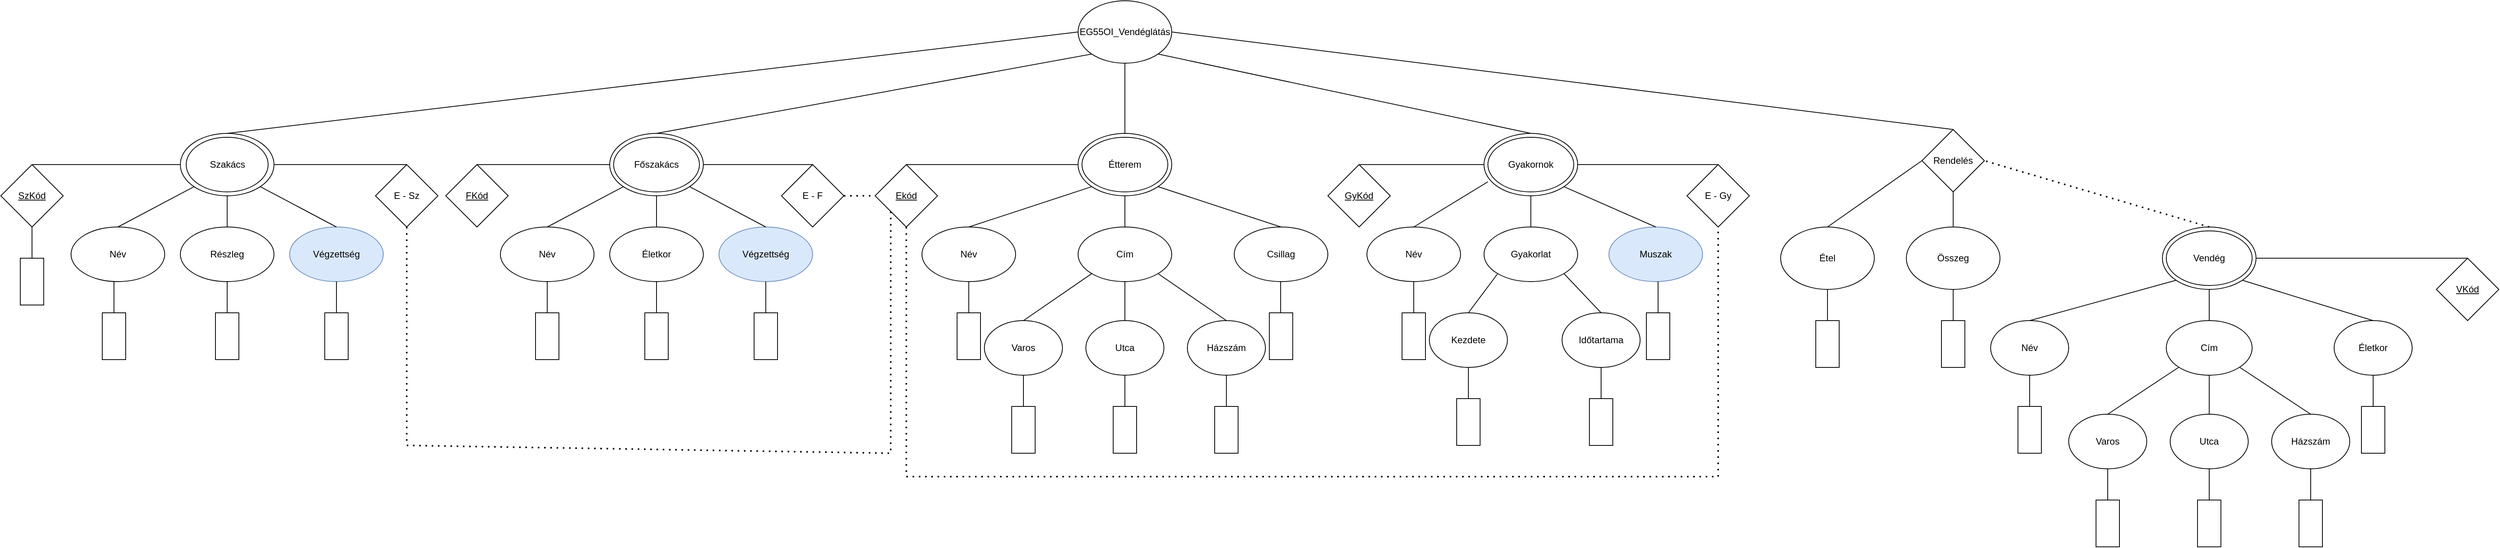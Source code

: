 <mxfile version="24.7.17">
  <diagram name="1 oldal" id="39Sv8bva1wF6lLJyQfV2">
    <mxGraphModel dx="2261" dy="780" grid="1" gridSize="10" guides="1" tooltips="1" connect="1" arrows="1" fold="1" page="1" pageScale="1" pageWidth="827" pageHeight="1169" math="0" shadow="0">
      <root>
        <mxCell id="0" />
        <mxCell id="1" parent="0" />
        <mxCell id="MbpDUtjtTkJc41aYU_he-1" value="Étterem" style="ellipse;whiteSpace=wrap;html=1;strokeWidth=1;fillStyle=auto;perimeterSpacing=0;strokeColor=default;" vertex="1" parent="1">
          <mxGeometry x="1340" y="200" width="120" height="80" as="geometry" />
        </mxCell>
        <mxCell id="MbpDUtjtTkJc41aYU_he-10" value="EG55OI_Vendéglátás" style="ellipse;whiteSpace=wrap;html=1;" vertex="1" parent="1">
          <mxGeometry x="1340" y="30" width="120" height="80" as="geometry" />
        </mxCell>
        <mxCell id="MbpDUtjtTkJc41aYU_he-12" value="Név" style="ellipse;whiteSpace=wrap;html=1;" vertex="1" parent="1">
          <mxGeometry x="1140" y="320" width="120" height="70" as="geometry" />
        </mxCell>
        <mxCell id="MbpDUtjtTkJc41aYU_he-13" value="Cím" style="ellipse;whiteSpace=wrap;html=1;" vertex="1" parent="1">
          <mxGeometry x="1340" y="320" width="120" height="70" as="geometry" />
        </mxCell>
        <mxCell id="MbpDUtjtTkJc41aYU_he-14" value="Csillag" style="ellipse;whiteSpace=wrap;html=1;" vertex="1" parent="1">
          <mxGeometry x="1540" y="320" width="120" height="70" as="geometry" />
        </mxCell>
        <mxCell id="MbpDUtjtTkJc41aYU_he-15" value="" style="endArrow=none;html=1;rounded=0;exitX=0.5;exitY=0;exitDx=0;exitDy=0;entryX=0;entryY=1;entryDx=0;entryDy=0;" edge="1" parent="1" source="MbpDUtjtTkJc41aYU_he-12" target="MbpDUtjtTkJc41aYU_he-1">
          <mxGeometry width="50" height="50" relative="1" as="geometry">
            <mxPoint x="1350" y="430" as="sourcePoint" />
            <mxPoint x="1400" y="380" as="targetPoint" />
          </mxGeometry>
        </mxCell>
        <mxCell id="MbpDUtjtTkJc41aYU_he-16" value="" style="endArrow=none;html=1;rounded=0;entryX=0.5;entryY=0;entryDx=0;entryDy=0;exitX=0.5;exitY=1;exitDx=0;exitDy=0;" edge="1" parent="1" source="MbpDUtjtTkJc41aYU_he-1" target="MbpDUtjtTkJc41aYU_he-13">
          <mxGeometry width="50" height="50" relative="1" as="geometry">
            <mxPoint x="700" y="470" as="sourcePoint" />
            <mxPoint x="750" y="420" as="targetPoint" />
          </mxGeometry>
        </mxCell>
        <mxCell id="MbpDUtjtTkJc41aYU_he-17" value="" style="endArrow=none;html=1;rounded=0;entryX=0.5;entryY=0;entryDx=0;entryDy=0;exitX=1;exitY=1;exitDx=0;exitDy=0;" edge="1" parent="1" source="MbpDUtjtTkJc41aYU_he-1" target="MbpDUtjtTkJc41aYU_he-14">
          <mxGeometry width="50" height="50" relative="1" as="geometry">
            <mxPoint x="1350" y="430" as="sourcePoint" />
            <mxPoint x="1400" y="380" as="targetPoint" />
          </mxGeometry>
        </mxCell>
        <mxCell id="MbpDUtjtTkJc41aYU_he-18" value="Varos" style="ellipse;whiteSpace=wrap;html=1;" vertex="1" parent="1">
          <mxGeometry x="1220" y="440" width="100" height="70" as="geometry" />
        </mxCell>
        <mxCell id="MbpDUtjtTkJc41aYU_he-19" value="Utca" style="ellipse;whiteSpace=wrap;html=1;" vertex="1" parent="1">
          <mxGeometry x="1350" y="440" width="100" height="70" as="geometry" />
        </mxCell>
        <mxCell id="MbpDUtjtTkJc41aYU_he-20" value="Házszám" style="ellipse;whiteSpace=wrap;html=1;" vertex="1" parent="1">
          <mxGeometry x="1480" y="440" width="100" height="70" as="geometry" />
        </mxCell>
        <mxCell id="MbpDUtjtTkJc41aYU_he-21" value="" style="endArrow=none;html=1;rounded=0;exitX=0.5;exitY=0;exitDx=0;exitDy=0;entryX=0;entryY=1;entryDx=0;entryDy=0;" edge="1" parent="1" source="MbpDUtjtTkJc41aYU_he-18" target="MbpDUtjtTkJc41aYU_he-13">
          <mxGeometry width="50" height="50" relative="1" as="geometry">
            <mxPoint x="1370" y="430" as="sourcePoint" />
            <mxPoint x="1420" y="380" as="targetPoint" />
          </mxGeometry>
        </mxCell>
        <mxCell id="MbpDUtjtTkJc41aYU_he-22" value="" style="endArrow=none;html=1;rounded=0;exitX=0.5;exitY=0;exitDx=0;exitDy=0;entryX=0.5;entryY=1;entryDx=0;entryDy=0;" edge="1" parent="1" source="MbpDUtjtTkJc41aYU_he-19" target="MbpDUtjtTkJc41aYU_he-13">
          <mxGeometry width="50" height="50" relative="1" as="geometry">
            <mxPoint x="1370" y="430" as="sourcePoint" />
            <mxPoint x="1420" y="380" as="targetPoint" />
          </mxGeometry>
        </mxCell>
        <mxCell id="MbpDUtjtTkJc41aYU_he-23" value="" style="endArrow=none;html=1;rounded=0;exitX=0.5;exitY=0;exitDx=0;exitDy=0;entryX=1;entryY=1;entryDx=0;entryDy=0;" edge="1" parent="1" source="MbpDUtjtTkJc41aYU_he-20" target="MbpDUtjtTkJc41aYU_he-13">
          <mxGeometry width="50" height="50" relative="1" as="geometry">
            <mxPoint x="1370" y="430" as="sourcePoint" />
            <mxPoint x="1430" y="390" as="targetPoint" />
          </mxGeometry>
        </mxCell>
        <mxCell id="MbpDUtjtTkJc41aYU_he-24" value="&lt;u&gt;Ekód&lt;/u&gt;" style="rhombus;whiteSpace=wrap;html=1;" vertex="1" parent="1">
          <mxGeometry x="1080" y="240" width="80" height="80" as="geometry" />
        </mxCell>
        <mxCell id="MbpDUtjtTkJc41aYU_he-25" value="" style="endArrow=none;html=1;rounded=0;exitX=0.5;exitY=0;exitDx=0;exitDy=0;entryX=0;entryY=0.5;entryDx=0;entryDy=0;" edge="1" parent="1" source="MbpDUtjtTkJc41aYU_he-24" target="MbpDUtjtTkJc41aYU_he-1">
          <mxGeometry width="50" height="50" relative="1" as="geometry">
            <mxPoint x="1350" y="430" as="sourcePoint" />
            <mxPoint x="1400" y="380" as="targetPoint" />
          </mxGeometry>
        </mxCell>
        <mxCell id="MbpDUtjtTkJc41aYU_he-29" value="Főszakács" style="ellipse;whiteSpace=wrap;html=1;" vertex="1" parent="1">
          <mxGeometry x="740" y="200" width="120" height="80" as="geometry" />
        </mxCell>
        <mxCell id="MbpDUtjtTkJc41aYU_he-30" value="" style="endArrow=none;html=1;rounded=0;exitX=0.5;exitY=0;exitDx=0;exitDy=0;entryX=0.5;entryY=1;entryDx=0;entryDy=0;" edge="1" parent="1" source="MbpDUtjtTkJc41aYU_he-1" target="MbpDUtjtTkJc41aYU_he-10">
          <mxGeometry width="50" height="50" relative="1" as="geometry">
            <mxPoint x="390" y="430" as="sourcePoint" />
            <mxPoint x="440" y="380" as="targetPoint" />
          </mxGeometry>
        </mxCell>
        <mxCell id="MbpDUtjtTkJc41aYU_he-31" value="" style="endArrow=none;html=1;rounded=0;entryX=0.5;entryY=0;entryDx=0;entryDy=0;exitX=0;exitY=1;exitDx=0;exitDy=0;" edge="1" parent="1" source="MbpDUtjtTkJc41aYU_he-10" target="MbpDUtjtTkJc41aYU_he-29">
          <mxGeometry width="50" height="50" relative="1" as="geometry">
            <mxPoint x="390" y="430" as="sourcePoint" />
            <mxPoint x="440" y="380" as="targetPoint" />
          </mxGeometry>
        </mxCell>
        <mxCell id="MbpDUtjtTkJc41aYU_he-32" value="&lt;u&gt;FKód&lt;/u&gt;" style="rhombus;whiteSpace=wrap;html=1;" vertex="1" parent="1">
          <mxGeometry x="530" y="240" width="80" height="80" as="geometry" />
        </mxCell>
        <mxCell id="MbpDUtjtTkJc41aYU_he-33" value="" style="endArrow=none;html=1;rounded=0;entryX=0.5;entryY=0;entryDx=0;entryDy=0;exitX=0;exitY=0.5;exitDx=0;exitDy=0;" edge="1" parent="1" source="MbpDUtjtTkJc41aYU_he-29" target="MbpDUtjtTkJc41aYU_he-32">
          <mxGeometry width="50" height="50" relative="1" as="geometry">
            <mxPoint x="590" y="430" as="sourcePoint" />
            <mxPoint x="640" y="380" as="targetPoint" />
          </mxGeometry>
        </mxCell>
        <mxCell id="MbpDUtjtTkJc41aYU_he-34" value="Név" style="ellipse;whiteSpace=wrap;html=1;" vertex="1" parent="1">
          <mxGeometry x="600" y="320" width="120" height="70" as="geometry" />
        </mxCell>
        <mxCell id="MbpDUtjtTkJc41aYU_he-35" value="Életkor" style="ellipse;whiteSpace=wrap;html=1;" vertex="1" parent="1">
          <mxGeometry x="740" y="320" width="120" height="70" as="geometry" />
        </mxCell>
        <mxCell id="MbpDUtjtTkJc41aYU_he-36" value="Végzettség" style="ellipse;whiteSpace=wrap;html=1;fillColor=#dae8fc;strokeColor=#6c8ebf;" vertex="1" parent="1">
          <mxGeometry x="880" y="320" width="120" height="70" as="geometry" />
        </mxCell>
        <mxCell id="MbpDUtjtTkJc41aYU_he-37" value="" style="endArrow=none;html=1;rounded=0;exitX=0;exitY=1;exitDx=0;exitDy=0;entryX=0.5;entryY=0;entryDx=0;entryDy=0;" edge="1" parent="1" source="MbpDUtjtTkJc41aYU_he-29" target="MbpDUtjtTkJc41aYU_he-34">
          <mxGeometry width="50" height="50" relative="1" as="geometry">
            <mxPoint x="590" y="430" as="sourcePoint" />
            <mxPoint x="640" y="380" as="targetPoint" />
          </mxGeometry>
        </mxCell>
        <mxCell id="MbpDUtjtTkJc41aYU_he-38" value="" style="endArrow=none;html=1;rounded=0;entryX=0.5;entryY=1;entryDx=0;entryDy=0;exitX=0.5;exitY=0;exitDx=0;exitDy=0;" edge="1" parent="1" source="MbpDUtjtTkJc41aYU_he-35" target="MbpDUtjtTkJc41aYU_he-29">
          <mxGeometry width="50" height="50" relative="1" as="geometry">
            <mxPoint x="590" y="430" as="sourcePoint" />
            <mxPoint x="640" y="380" as="targetPoint" />
          </mxGeometry>
        </mxCell>
        <mxCell id="MbpDUtjtTkJc41aYU_he-39" value="" style="endArrow=none;html=1;rounded=0;entryX=1;entryY=1;entryDx=0;entryDy=0;exitX=0.5;exitY=0;exitDx=0;exitDy=0;" edge="1" parent="1" source="MbpDUtjtTkJc41aYU_he-36" target="MbpDUtjtTkJc41aYU_he-29">
          <mxGeometry width="50" height="50" relative="1" as="geometry">
            <mxPoint x="590" y="430" as="sourcePoint" />
            <mxPoint x="640" y="380" as="targetPoint" />
          </mxGeometry>
        </mxCell>
        <mxCell id="MbpDUtjtTkJc41aYU_he-40" value="Szakács" style="ellipse;whiteSpace=wrap;html=1;" vertex="1" parent="1">
          <mxGeometry x="190" y="200" width="120" height="80" as="geometry" />
        </mxCell>
        <mxCell id="MbpDUtjtTkJc41aYU_he-41" value="" style="endArrow=none;html=1;rounded=0;entryX=0;entryY=0.5;entryDx=0;entryDy=0;exitX=0.5;exitY=0;exitDx=0;exitDy=0;" edge="1" parent="1" source="MbpDUtjtTkJc41aYU_he-40" target="MbpDUtjtTkJc41aYU_he-10">
          <mxGeometry width="50" height="50" relative="1" as="geometry">
            <mxPoint x="670" y="430" as="sourcePoint" />
            <mxPoint x="720" y="380" as="targetPoint" />
          </mxGeometry>
        </mxCell>
        <mxCell id="MbpDUtjtTkJc41aYU_he-42" value="&lt;u&gt;SzKód&lt;/u&gt;" style="rhombus;whiteSpace=wrap;html=1;" vertex="1" parent="1">
          <mxGeometry x="-40" y="240" width="80" height="80" as="geometry" />
        </mxCell>
        <mxCell id="MbpDUtjtTkJc41aYU_he-43" value="" style="endArrow=none;html=1;rounded=0;entryX=0.5;entryY=0;entryDx=0;entryDy=0;exitX=0;exitY=0.5;exitDx=0;exitDy=0;" edge="1" parent="1" source="MbpDUtjtTkJc41aYU_he-40" target="MbpDUtjtTkJc41aYU_he-42">
          <mxGeometry width="50" height="50" relative="1" as="geometry">
            <mxPoint x="80" y="430" as="sourcePoint" />
            <mxPoint x="130" y="380" as="targetPoint" />
          </mxGeometry>
        </mxCell>
        <mxCell id="MbpDUtjtTkJc41aYU_he-44" value="Név" style="ellipse;whiteSpace=wrap;html=1;" vertex="1" parent="1">
          <mxGeometry x="50" y="320" width="120" height="70" as="geometry" />
        </mxCell>
        <mxCell id="MbpDUtjtTkJc41aYU_he-45" value="Részleg" style="ellipse;whiteSpace=wrap;html=1;" vertex="1" parent="1">
          <mxGeometry x="190" y="320" width="120" height="70" as="geometry" />
        </mxCell>
        <mxCell id="MbpDUtjtTkJc41aYU_he-46" value="Végzettség" style="ellipse;whiteSpace=wrap;html=1;fillColor=#dae8fc;strokeColor=#6c8ebf;" vertex="1" parent="1">
          <mxGeometry x="330" y="320" width="120" height="70" as="geometry" />
        </mxCell>
        <mxCell id="MbpDUtjtTkJc41aYU_he-48" value="" style="endArrow=none;html=1;rounded=0;exitX=0.5;exitY=0;exitDx=0;exitDy=0;entryX=0;entryY=1;entryDx=0;entryDy=0;" edge="1" parent="1" source="MbpDUtjtTkJc41aYU_he-44" target="MbpDUtjtTkJc41aYU_he-40">
          <mxGeometry width="50" height="50" relative="1" as="geometry">
            <mxPoint x="80" y="430" as="sourcePoint" />
            <mxPoint x="130" y="380" as="targetPoint" />
          </mxGeometry>
        </mxCell>
        <mxCell id="MbpDUtjtTkJc41aYU_he-49" value="" style="endArrow=none;html=1;rounded=0;exitX=0.5;exitY=0;exitDx=0;exitDy=0;entryX=0.5;entryY=1;entryDx=0;entryDy=0;" edge="1" parent="1" source="MbpDUtjtTkJc41aYU_he-45" target="MbpDUtjtTkJc41aYU_he-40">
          <mxGeometry width="50" height="50" relative="1" as="geometry">
            <mxPoint x="80" y="430" as="sourcePoint" />
            <mxPoint x="130" y="380" as="targetPoint" />
          </mxGeometry>
        </mxCell>
        <mxCell id="MbpDUtjtTkJc41aYU_he-50" value="" style="endArrow=none;html=1;rounded=0;entryX=1;entryY=1;entryDx=0;entryDy=0;exitX=0.5;exitY=0;exitDx=0;exitDy=0;" edge="1" parent="1" source="MbpDUtjtTkJc41aYU_he-46" target="MbpDUtjtTkJc41aYU_he-40">
          <mxGeometry width="50" height="50" relative="1" as="geometry">
            <mxPoint x="80" y="430" as="sourcePoint" />
            <mxPoint x="130" y="380" as="targetPoint" />
          </mxGeometry>
        </mxCell>
        <mxCell id="MbpDUtjtTkJc41aYU_he-51" value="Gyakornok" style="ellipse;whiteSpace=wrap;html=1;" vertex="1" parent="1">
          <mxGeometry x="1860" y="200" width="120" height="80" as="geometry" />
        </mxCell>
        <mxCell id="MbpDUtjtTkJc41aYU_he-52" value="" style="endArrow=none;html=1;rounded=0;entryX=1;entryY=1;entryDx=0;entryDy=0;exitX=0.5;exitY=0;exitDx=0;exitDy=0;" edge="1" parent="1" source="MbpDUtjtTkJc41aYU_he-51" target="MbpDUtjtTkJc41aYU_he-10">
          <mxGeometry width="50" height="50" relative="1" as="geometry">
            <mxPoint x="1190" y="430" as="sourcePoint" />
            <mxPoint x="1240" y="380" as="targetPoint" />
          </mxGeometry>
        </mxCell>
        <mxCell id="MbpDUtjtTkJc41aYU_he-53" value="&lt;u&gt;GyKód&lt;/u&gt;" style="rhombus;whiteSpace=wrap;html=1;" vertex="1" parent="1">
          <mxGeometry x="1660" y="240" width="80" height="80" as="geometry" />
        </mxCell>
        <mxCell id="MbpDUtjtTkJc41aYU_he-54" value="" style="endArrow=none;html=1;rounded=0;entryX=0.5;entryY=0;entryDx=0;entryDy=0;exitX=0;exitY=0.5;exitDx=0;exitDy=0;" edge="1" parent="1" source="MbpDUtjtTkJc41aYU_he-51">
          <mxGeometry width="50" height="50" relative="1" as="geometry">
            <mxPoint x="1290" y="430" as="sourcePoint" />
            <mxPoint x="1700" y="240" as="targetPoint" />
          </mxGeometry>
        </mxCell>
        <mxCell id="MbpDUtjtTkJc41aYU_he-55" value="Név" style="ellipse;whiteSpace=wrap;html=1;" vertex="1" parent="1">
          <mxGeometry x="1710" y="320" width="120" height="70" as="geometry" />
        </mxCell>
        <mxCell id="MbpDUtjtTkJc41aYU_he-56" value="Gyakorlat" style="ellipse;whiteSpace=wrap;html=1;" vertex="1" parent="1">
          <mxGeometry x="1860" y="320" width="120" height="70" as="geometry" />
        </mxCell>
        <mxCell id="MbpDUtjtTkJc41aYU_he-57" value="Muszak" style="ellipse;whiteSpace=wrap;html=1;fillColor=#dae8fc;strokeColor=#6c8ebf;" vertex="1" parent="1">
          <mxGeometry x="2020" y="320" width="120" height="70" as="geometry" />
        </mxCell>
        <mxCell id="MbpDUtjtTkJc41aYU_he-58" value="" style="endArrow=none;html=1;rounded=0;exitX=0.5;exitY=0;exitDx=0;exitDy=0;entryX=0.042;entryY=0.775;entryDx=0;entryDy=0;entryPerimeter=0;" edge="1" parent="1" source="MbpDUtjtTkJc41aYU_he-55" target="MbpDUtjtTkJc41aYU_he-51">
          <mxGeometry width="50" height="50" relative="1" as="geometry">
            <mxPoint x="1690" y="430" as="sourcePoint" />
            <mxPoint x="1740" y="380" as="targetPoint" />
          </mxGeometry>
        </mxCell>
        <mxCell id="MbpDUtjtTkJc41aYU_he-59" value="" style="endArrow=none;html=1;rounded=0;exitX=0.5;exitY=0;exitDx=0;exitDy=0;entryX=0.5;entryY=1;entryDx=0;entryDy=0;" edge="1" parent="1" source="MbpDUtjtTkJc41aYU_he-56" target="MbpDUtjtTkJc41aYU_he-51">
          <mxGeometry width="50" height="50" relative="1" as="geometry">
            <mxPoint x="1690" y="430" as="sourcePoint" />
            <mxPoint x="1740" y="380" as="targetPoint" />
          </mxGeometry>
        </mxCell>
        <mxCell id="MbpDUtjtTkJc41aYU_he-60" value="" style="endArrow=none;html=1;rounded=0;exitX=0.5;exitY=0;exitDx=0;exitDy=0;entryX=1;entryY=1;entryDx=0;entryDy=0;" edge="1" parent="1" source="MbpDUtjtTkJc41aYU_he-57" target="MbpDUtjtTkJc41aYU_he-51">
          <mxGeometry width="50" height="50" relative="1" as="geometry">
            <mxPoint x="1690" y="430" as="sourcePoint" />
            <mxPoint x="1740" y="380" as="targetPoint" />
          </mxGeometry>
        </mxCell>
        <mxCell id="MbpDUtjtTkJc41aYU_he-61" value="Kezdete" style="ellipse;whiteSpace=wrap;html=1;" vertex="1" parent="1">
          <mxGeometry x="1790" y="430" width="100" height="70" as="geometry" />
        </mxCell>
        <mxCell id="MbpDUtjtTkJc41aYU_he-62" value="Időtartama" style="ellipse;whiteSpace=wrap;html=1;" vertex="1" parent="1">
          <mxGeometry x="1960" y="430" width="100" height="70" as="geometry" />
        </mxCell>
        <mxCell id="MbpDUtjtTkJc41aYU_he-63" value="" style="endArrow=none;html=1;rounded=0;exitX=0.5;exitY=0;exitDx=0;exitDy=0;entryX=0;entryY=1;entryDx=0;entryDy=0;" edge="1" parent="1" source="MbpDUtjtTkJc41aYU_he-61" target="MbpDUtjtTkJc41aYU_he-56">
          <mxGeometry width="50" height="50" relative="1" as="geometry">
            <mxPoint x="2010" y="430" as="sourcePoint" />
            <mxPoint x="2060" y="380" as="targetPoint" />
          </mxGeometry>
        </mxCell>
        <mxCell id="MbpDUtjtTkJc41aYU_he-64" value="" style="endArrow=none;html=1;rounded=0;exitX=0.5;exitY=0;exitDx=0;exitDy=0;entryX=1;entryY=1;entryDx=0;entryDy=0;" edge="1" parent="1" source="MbpDUtjtTkJc41aYU_he-62" target="MbpDUtjtTkJc41aYU_he-56">
          <mxGeometry width="50" height="50" relative="1" as="geometry">
            <mxPoint x="2010" y="430" as="sourcePoint" />
            <mxPoint x="2060" y="380" as="targetPoint" />
          </mxGeometry>
        </mxCell>
        <mxCell id="MbpDUtjtTkJc41aYU_he-67" value="" style="endArrow=none;html=1;rounded=0;exitX=1;exitY=0.5;exitDx=0;exitDy=0;entryX=0.5;entryY=0;entryDx=0;entryDy=0;" edge="1" parent="1" source="MbpDUtjtTkJc41aYU_he-10" target="MbpDUtjtTkJc41aYU_he-161">
          <mxGeometry width="50" height="50" relative="1" as="geometry">
            <mxPoint x="1910" y="430" as="sourcePoint" />
            <mxPoint x="2461" y="210" as="targetPoint" />
          </mxGeometry>
        </mxCell>
        <mxCell id="MbpDUtjtTkJc41aYU_he-69" value="Összeg" style="ellipse;whiteSpace=wrap;html=1;" vertex="1" parent="1">
          <mxGeometry x="2401" y="320" width="120" height="80" as="geometry" />
        </mxCell>
        <mxCell id="MbpDUtjtTkJc41aYU_he-70" value="Étel" style="ellipse;whiteSpace=wrap;html=1;" vertex="1" parent="1">
          <mxGeometry x="2240" y="320" width="120" height="80" as="geometry" />
        </mxCell>
        <mxCell id="MbpDUtjtTkJc41aYU_he-71" value="Vendég" style="ellipse;whiteSpace=wrap;html=1;" vertex="1" parent="1">
          <mxGeometry x="2729" y="320" width="120" height="80" as="geometry" />
        </mxCell>
        <mxCell id="MbpDUtjtTkJc41aYU_he-73" value="Szakács" style="ellipse;whiteSpace=wrap;html=1;" vertex="1" parent="1">
          <mxGeometry x="197.5" y="205" width="105" height="70" as="geometry" />
        </mxCell>
        <mxCell id="MbpDUtjtTkJc41aYU_he-74" value="Étterem" style="ellipse;whiteSpace=wrap;html=1;" vertex="1" parent="1">
          <mxGeometry x="1345" y="205" width="110" height="70" as="geometry" />
        </mxCell>
        <mxCell id="MbpDUtjtTkJc41aYU_he-75" value="Főszakács" style="ellipse;whiteSpace=wrap;html=1;" vertex="1" parent="1">
          <mxGeometry x="745" y="205" width="110" height="70" as="geometry" />
        </mxCell>
        <mxCell id="MbpDUtjtTkJc41aYU_he-76" value="Gyakornok" style="ellipse;whiteSpace=wrap;html=1;" vertex="1" parent="1">
          <mxGeometry x="1865" y="205" width="110" height="70" as="geometry" />
        </mxCell>
        <mxCell id="MbpDUtjtTkJc41aYU_he-77" value="" style="endArrow=none;html=1;rounded=0;exitX=0.5;exitY=0;exitDx=0;exitDy=0;entryX=0;entryY=0.5;entryDx=0;entryDy=0;" edge="1" parent="1" source="MbpDUtjtTkJc41aYU_he-70" target="MbpDUtjtTkJc41aYU_he-161">
          <mxGeometry width="50" height="50" relative="1" as="geometry">
            <mxPoint x="2100" y="430" as="sourcePoint" />
            <mxPoint x="2400" y="240" as="targetPoint" />
          </mxGeometry>
        </mxCell>
        <mxCell id="MbpDUtjtTkJc41aYU_he-78" value="" style="endArrow=none;html=1;rounded=0;entryX=0.5;entryY=1;entryDx=0;entryDy=0;exitX=0.5;exitY=0;exitDx=0;exitDy=0;" edge="1" parent="1" source="MbpDUtjtTkJc41aYU_he-69">
          <mxGeometry width="50" height="50" relative="1" as="geometry">
            <mxPoint x="2100" y="430" as="sourcePoint" />
            <mxPoint x="2461" y="270" as="targetPoint" />
          </mxGeometry>
        </mxCell>
        <mxCell id="MbpDUtjtTkJc41aYU_he-83" value="&lt;u&gt;VKód&lt;/u&gt;" style="rhombus;whiteSpace=wrap;html=1;" vertex="1" parent="1">
          <mxGeometry x="3080" y="360" width="80" height="80" as="geometry" />
        </mxCell>
        <mxCell id="MbpDUtjtTkJc41aYU_he-84" value="" style="endArrow=none;html=1;rounded=0;exitX=1;exitY=0.5;exitDx=0;exitDy=0;entryX=0.5;entryY=0;entryDx=0;entryDy=0;" edge="1" parent="1" source="MbpDUtjtTkJc41aYU_he-71" target="MbpDUtjtTkJc41aYU_he-83">
          <mxGeometry width="50" height="50" relative="1" as="geometry">
            <mxPoint x="2569" y="430" as="sourcePoint" />
            <mxPoint x="2619" y="380" as="targetPoint" />
          </mxGeometry>
        </mxCell>
        <mxCell id="MbpDUtjtTkJc41aYU_he-85" value="Életkor" style="ellipse;whiteSpace=wrap;html=1;" vertex="1" parent="1">
          <mxGeometry x="2949" y="440" width="100" height="70" as="geometry" />
        </mxCell>
        <mxCell id="MbpDUtjtTkJc41aYU_he-86" value="Név" style="ellipse;whiteSpace=wrap;html=1;" vertex="1" parent="1">
          <mxGeometry x="2509" y="440" width="100" height="70" as="geometry" />
        </mxCell>
        <mxCell id="MbpDUtjtTkJc41aYU_he-87" value="Cím" style="ellipse;whiteSpace=wrap;html=1;" vertex="1" parent="1">
          <mxGeometry x="2734" y="440" width="110" height="70" as="geometry" />
        </mxCell>
        <mxCell id="MbpDUtjtTkJc41aYU_he-88" value="Varos" style="ellipse;whiteSpace=wrap;html=1;" vertex="1" parent="1">
          <mxGeometry x="2609" y="560" width="100" height="70" as="geometry" />
        </mxCell>
        <mxCell id="MbpDUtjtTkJc41aYU_he-89" value="Utca" style="ellipse;whiteSpace=wrap;html=1;" vertex="1" parent="1">
          <mxGeometry x="2739" y="560" width="100" height="70" as="geometry" />
        </mxCell>
        <mxCell id="MbpDUtjtTkJc41aYU_he-90" value="Házszám" style="ellipse;whiteSpace=wrap;html=1;" vertex="1" parent="1">
          <mxGeometry x="2869" y="560" width="100" height="70" as="geometry" />
        </mxCell>
        <mxCell id="MbpDUtjtTkJc41aYU_he-91" value="" style="endArrow=none;html=1;rounded=0;exitX=0.5;exitY=0;exitDx=0;exitDy=0;entryX=0;entryY=1;entryDx=0;entryDy=0;" edge="1" parent="1" source="MbpDUtjtTkJc41aYU_he-88" target="MbpDUtjtTkJc41aYU_he-87">
          <mxGeometry width="50" height="50" relative="1" as="geometry">
            <mxPoint x="2779" y="550" as="sourcePoint" />
            <mxPoint x="2829" y="500" as="targetPoint" />
          </mxGeometry>
        </mxCell>
        <mxCell id="MbpDUtjtTkJc41aYU_he-92" value="" style="endArrow=none;html=1;rounded=0;exitX=0.5;exitY=0;exitDx=0;exitDy=0;entryX=0.5;entryY=1;entryDx=0;entryDy=0;" edge="1" parent="1" source="MbpDUtjtTkJc41aYU_he-89" target="MbpDUtjtTkJc41aYU_he-87">
          <mxGeometry width="50" height="50" relative="1" as="geometry">
            <mxPoint x="2779" y="550" as="sourcePoint" />
            <mxPoint x="2829" y="500" as="targetPoint" />
          </mxGeometry>
        </mxCell>
        <mxCell id="MbpDUtjtTkJc41aYU_he-93" value="" style="endArrow=none;html=1;rounded=0;exitX=0.5;exitY=0;exitDx=0;exitDy=0;entryX=1;entryY=1;entryDx=0;entryDy=0;" edge="1" parent="1" source="MbpDUtjtTkJc41aYU_he-90" target="MbpDUtjtTkJc41aYU_he-87">
          <mxGeometry width="50" height="50" relative="1" as="geometry">
            <mxPoint x="2779" y="550" as="sourcePoint" />
            <mxPoint x="2839" y="510" as="targetPoint" />
          </mxGeometry>
        </mxCell>
        <mxCell id="MbpDUtjtTkJc41aYU_he-94" value="" style="endArrow=none;html=1;rounded=0;exitX=0.5;exitY=0;exitDx=0;exitDy=0;entryX=0;entryY=1;entryDx=0;entryDy=0;" edge="1" parent="1" source="MbpDUtjtTkJc41aYU_he-86" target="MbpDUtjtTkJc41aYU_he-71">
          <mxGeometry width="50" height="50" relative="1" as="geometry">
            <mxPoint x="2599" y="430" as="sourcePoint" />
            <mxPoint x="2649" y="380" as="targetPoint" />
          </mxGeometry>
        </mxCell>
        <mxCell id="MbpDUtjtTkJc41aYU_he-95" value="" style="endArrow=none;html=1;rounded=0;exitX=0.5;exitY=0;exitDx=0;exitDy=0;entryX=0.5;entryY=1;entryDx=0;entryDy=0;" edge="1" parent="1" source="MbpDUtjtTkJc41aYU_he-87" target="MbpDUtjtTkJc41aYU_he-71">
          <mxGeometry width="50" height="50" relative="1" as="geometry">
            <mxPoint x="2599" y="430" as="sourcePoint" />
            <mxPoint x="2649" y="380" as="targetPoint" />
          </mxGeometry>
        </mxCell>
        <mxCell id="MbpDUtjtTkJc41aYU_he-96" value="" style="endArrow=none;html=1;rounded=0;exitX=0.5;exitY=0;exitDx=0;exitDy=0;entryX=1;entryY=1;entryDx=0;entryDy=0;" edge="1" parent="1" source="MbpDUtjtTkJc41aYU_he-85" target="MbpDUtjtTkJc41aYU_he-71">
          <mxGeometry width="50" height="50" relative="1" as="geometry">
            <mxPoint x="2599" y="430" as="sourcePoint" />
            <mxPoint x="2649" y="380" as="targetPoint" />
          </mxGeometry>
        </mxCell>
        <mxCell id="MbpDUtjtTkJc41aYU_he-98" value="Vendég" style="ellipse;whiteSpace=wrap;html=1;" vertex="1" parent="1">
          <mxGeometry x="2734" y="325" width="110" height="70" as="geometry" />
        </mxCell>
        <mxCell id="MbpDUtjtTkJc41aYU_he-99" value="E - F" style="rhombus;whiteSpace=wrap;html=1;" vertex="1" parent="1">
          <mxGeometry x="960" y="240" width="80" height="80" as="geometry" />
        </mxCell>
        <mxCell id="MbpDUtjtTkJc41aYU_he-100" value="" style="endArrow=none;html=1;rounded=0;exitX=1;exitY=0.5;exitDx=0;exitDy=0;entryX=0.5;entryY=0;entryDx=0;entryDy=0;" edge="1" parent="1" source="MbpDUtjtTkJc41aYU_he-29" target="MbpDUtjtTkJc41aYU_he-99">
          <mxGeometry width="50" height="50" relative="1" as="geometry">
            <mxPoint x="910" y="430" as="sourcePoint" />
            <mxPoint x="960" y="380" as="targetPoint" />
          </mxGeometry>
        </mxCell>
        <mxCell id="MbpDUtjtTkJc41aYU_he-102" value="" style="rounded=0;whiteSpace=wrap;html=1;" vertex="1" parent="1">
          <mxGeometry x="-15" y="360" width="30" height="60" as="geometry" />
        </mxCell>
        <mxCell id="MbpDUtjtTkJc41aYU_he-103" value="" style="endArrow=none;html=1;rounded=0;exitX=0.5;exitY=0;exitDx=0;exitDy=0;entryX=0.5;entryY=1;entryDx=0;entryDy=0;" edge="1" parent="1" source="MbpDUtjtTkJc41aYU_he-102" target="MbpDUtjtTkJc41aYU_he-42">
          <mxGeometry width="50" height="50" relative="1" as="geometry">
            <mxPoint x="320" y="330" as="sourcePoint" />
            <mxPoint x="370" y="280" as="targetPoint" />
          </mxGeometry>
        </mxCell>
        <mxCell id="MbpDUtjtTkJc41aYU_he-104" value="" style="rounded=0;whiteSpace=wrap;html=1;" vertex="1" parent="1">
          <mxGeometry x="90" y="430" width="30" height="60" as="geometry" />
        </mxCell>
        <mxCell id="MbpDUtjtTkJc41aYU_he-105" value="" style="endArrow=none;html=1;rounded=0;exitX=0.5;exitY=0;exitDx=0;exitDy=0;entryX=0.5;entryY=1;entryDx=0;entryDy=0;" edge="1" parent="1" source="MbpDUtjtTkJc41aYU_he-104">
          <mxGeometry width="50" height="50" relative="1" as="geometry">
            <mxPoint x="425" y="400" as="sourcePoint" />
            <mxPoint x="105" y="390" as="targetPoint" />
          </mxGeometry>
        </mxCell>
        <mxCell id="MbpDUtjtTkJc41aYU_he-106" value="" style="rounded=0;whiteSpace=wrap;html=1;" vertex="1" parent="1">
          <mxGeometry x="235" y="430" width="30" height="60" as="geometry" />
        </mxCell>
        <mxCell id="MbpDUtjtTkJc41aYU_he-107" value="" style="endArrow=none;html=1;rounded=0;exitX=0.5;exitY=0;exitDx=0;exitDy=0;entryX=0.5;entryY=1;entryDx=0;entryDy=0;" edge="1" parent="1" source="MbpDUtjtTkJc41aYU_he-106">
          <mxGeometry width="50" height="50" relative="1" as="geometry">
            <mxPoint x="570" y="400" as="sourcePoint" />
            <mxPoint x="250" y="390" as="targetPoint" />
          </mxGeometry>
        </mxCell>
        <mxCell id="MbpDUtjtTkJc41aYU_he-108" value="" style="rounded=0;whiteSpace=wrap;html=1;" vertex="1" parent="1">
          <mxGeometry x="375" y="430" width="30" height="60" as="geometry" />
        </mxCell>
        <mxCell id="MbpDUtjtTkJc41aYU_he-109" value="" style="endArrow=none;html=1;rounded=0;exitX=0.5;exitY=0;exitDx=0;exitDy=0;entryX=0.5;entryY=1;entryDx=0;entryDy=0;" edge="1" parent="1" source="MbpDUtjtTkJc41aYU_he-108">
          <mxGeometry width="50" height="50" relative="1" as="geometry">
            <mxPoint x="710" y="400" as="sourcePoint" />
            <mxPoint x="390" y="390" as="targetPoint" />
          </mxGeometry>
        </mxCell>
        <mxCell id="MbpDUtjtTkJc41aYU_he-110" value="" style="rounded=0;whiteSpace=wrap;html=1;" vertex="1" parent="1">
          <mxGeometry x="645" y="430" width="30" height="60" as="geometry" />
        </mxCell>
        <mxCell id="MbpDUtjtTkJc41aYU_he-111" value="" style="endArrow=none;html=1;rounded=0;exitX=0.5;exitY=0;exitDx=0;exitDy=0;entryX=0.5;entryY=1;entryDx=0;entryDy=0;" edge="1" parent="1" source="MbpDUtjtTkJc41aYU_he-110">
          <mxGeometry width="50" height="50" relative="1" as="geometry">
            <mxPoint x="980" y="400" as="sourcePoint" />
            <mxPoint x="660" y="390" as="targetPoint" />
          </mxGeometry>
        </mxCell>
        <mxCell id="MbpDUtjtTkJc41aYU_he-112" value="" style="rounded=0;whiteSpace=wrap;html=1;" vertex="1" parent="1">
          <mxGeometry x="785" y="430" width="30" height="60" as="geometry" />
        </mxCell>
        <mxCell id="MbpDUtjtTkJc41aYU_he-113" value="" style="endArrow=none;html=1;rounded=0;exitX=0.5;exitY=0;exitDx=0;exitDy=0;entryX=0.5;entryY=1;entryDx=0;entryDy=0;" edge="1" parent="1" source="MbpDUtjtTkJc41aYU_he-112">
          <mxGeometry width="50" height="50" relative="1" as="geometry">
            <mxPoint x="1120" y="400" as="sourcePoint" />
            <mxPoint x="800" y="390" as="targetPoint" />
          </mxGeometry>
        </mxCell>
        <mxCell id="MbpDUtjtTkJc41aYU_he-114" value="" style="rounded=0;whiteSpace=wrap;html=1;" vertex="1" parent="1">
          <mxGeometry x="925" y="430" width="30" height="60" as="geometry" />
        </mxCell>
        <mxCell id="MbpDUtjtTkJc41aYU_he-115" value="" style="endArrow=none;html=1;rounded=0;exitX=0.5;exitY=0;exitDx=0;exitDy=0;entryX=0.5;entryY=1;entryDx=0;entryDy=0;" edge="1" parent="1" source="MbpDUtjtTkJc41aYU_he-114">
          <mxGeometry width="50" height="50" relative="1" as="geometry">
            <mxPoint x="1260" y="400" as="sourcePoint" />
            <mxPoint x="940" y="390" as="targetPoint" />
          </mxGeometry>
        </mxCell>
        <mxCell id="MbpDUtjtTkJc41aYU_he-116" value="" style="rounded=0;whiteSpace=wrap;html=1;" vertex="1" parent="1">
          <mxGeometry x="1255" y="550" width="30" height="60" as="geometry" />
        </mxCell>
        <mxCell id="MbpDUtjtTkJc41aYU_he-117" value="" style="endArrow=none;html=1;rounded=0;exitX=0.5;exitY=0;exitDx=0;exitDy=0;entryX=0.5;entryY=1;entryDx=0;entryDy=0;" edge="1" parent="1" source="MbpDUtjtTkJc41aYU_he-116">
          <mxGeometry width="50" height="50" relative="1" as="geometry">
            <mxPoint x="1590" y="520" as="sourcePoint" />
            <mxPoint x="1270" y="510" as="targetPoint" />
          </mxGeometry>
        </mxCell>
        <mxCell id="MbpDUtjtTkJc41aYU_he-118" value="" style="rounded=0;whiteSpace=wrap;html=1;" vertex="1" parent="1">
          <mxGeometry x="1385" y="550" width="30" height="60" as="geometry" />
        </mxCell>
        <mxCell id="MbpDUtjtTkJc41aYU_he-119" value="" style="endArrow=none;html=1;rounded=0;exitX=0.5;exitY=0;exitDx=0;exitDy=0;entryX=0.5;entryY=1;entryDx=0;entryDy=0;" edge="1" parent="1" source="MbpDUtjtTkJc41aYU_he-118">
          <mxGeometry width="50" height="50" relative="1" as="geometry">
            <mxPoint x="1720" y="520" as="sourcePoint" />
            <mxPoint x="1400" y="510" as="targetPoint" />
          </mxGeometry>
        </mxCell>
        <mxCell id="MbpDUtjtTkJc41aYU_he-120" value="" style="rounded=0;whiteSpace=wrap;html=1;" vertex="1" parent="1">
          <mxGeometry x="1515" y="550" width="30" height="60" as="geometry" />
        </mxCell>
        <mxCell id="MbpDUtjtTkJc41aYU_he-121" value="" style="endArrow=none;html=1;rounded=0;exitX=0.5;exitY=0;exitDx=0;exitDy=0;entryX=0.5;entryY=1;entryDx=0;entryDy=0;" edge="1" parent="1" source="MbpDUtjtTkJc41aYU_he-120">
          <mxGeometry width="50" height="50" relative="1" as="geometry">
            <mxPoint x="1850" y="520" as="sourcePoint" />
            <mxPoint x="1530" y="510" as="targetPoint" />
          </mxGeometry>
        </mxCell>
        <mxCell id="MbpDUtjtTkJc41aYU_he-122" value="" style="rounded=0;whiteSpace=wrap;html=1;" vertex="1" parent="1">
          <mxGeometry x="1585" y="430" width="30" height="60" as="geometry" />
        </mxCell>
        <mxCell id="MbpDUtjtTkJc41aYU_he-123" value="" style="endArrow=none;html=1;rounded=0;exitX=0.5;exitY=0;exitDx=0;exitDy=0;entryX=0.5;entryY=1;entryDx=0;entryDy=0;" edge="1" parent="1">
          <mxGeometry width="50" height="50" relative="1" as="geometry">
            <mxPoint x="1599.5" y="430" as="sourcePoint" />
            <mxPoint x="1599.5" y="390" as="targetPoint" />
          </mxGeometry>
        </mxCell>
        <mxCell id="MbpDUtjtTkJc41aYU_he-124" value="" style="rounded=0;whiteSpace=wrap;html=1;" vertex="1" parent="1">
          <mxGeometry x="1185" y="430" width="30" height="60" as="geometry" />
        </mxCell>
        <mxCell id="MbpDUtjtTkJc41aYU_he-125" value="" style="endArrow=none;html=1;rounded=0;exitX=0.5;exitY=0;exitDx=0;exitDy=0;entryX=0.5;entryY=1;entryDx=0;entryDy=0;" edge="1" parent="1" source="MbpDUtjtTkJc41aYU_he-124">
          <mxGeometry width="50" height="50" relative="1" as="geometry">
            <mxPoint x="1520" y="400" as="sourcePoint" />
            <mxPoint x="1200" y="390" as="targetPoint" />
          </mxGeometry>
        </mxCell>
        <mxCell id="MbpDUtjtTkJc41aYU_he-126" value="" style="rounded=0;whiteSpace=wrap;html=1;" vertex="1" parent="1">
          <mxGeometry x="1825" y="540" width="30" height="60" as="geometry" />
        </mxCell>
        <mxCell id="MbpDUtjtTkJc41aYU_he-127" value="" style="endArrow=none;html=1;rounded=0;exitX=0.5;exitY=0;exitDx=0;exitDy=0;entryX=0.5;entryY=1;entryDx=0;entryDy=0;" edge="1" parent="1" source="MbpDUtjtTkJc41aYU_he-126">
          <mxGeometry width="50" height="50" relative="1" as="geometry">
            <mxPoint x="2160" y="510" as="sourcePoint" />
            <mxPoint x="1840" y="500" as="targetPoint" />
          </mxGeometry>
        </mxCell>
        <mxCell id="MbpDUtjtTkJc41aYU_he-128" value="" style="rounded=0;whiteSpace=wrap;html=1;" vertex="1" parent="1">
          <mxGeometry x="1995" y="540" width="30" height="60" as="geometry" />
        </mxCell>
        <mxCell id="MbpDUtjtTkJc41aYU_he-129" value="" style="endArrow=none;html=1;rounded=0;exitX=0.5;exitY=0;exitDx=0;exitDy=0;entryX=0.5;entryY=1;entryDx=0;entryDy=0;" edge="1" parent="1" source="MbpDUtjtTkJc41aYU_he-128">
          <mxGeometry width="50" height="50" relative="1" as="geometry">
            <mxPoint x="2330" y="510" as="sourcePoint" />
            <mxPoint x="2010" y="500" as="targetPoint" />
          </mxGeometry>
        </mxCell>
        <mxCell id="MbpDUtjtTkJc41aYU_he-130" value="" style="rounded=0;whiteSpace=wrap;html=1;" vertex="1" parent="1">
          <mxGeometry x="1755" y="430" width="30" height="60" as="geometry" />
        </mxCell>
        <mxCell id="MbpDUtjtTkJc41aYU_he-131" value="" style="endArrow=none;html=1;rounded=0;exitX=0.5;exitY=0;exitDx=0;exitDy=0;entryX=0.5;entryY=1;entryDx=0;entryDy=0;" edge="1" parent="1" source="MbpDUtjtTkJc41aYU_he-130">
          <mxGeometry width="50" height="50" relative="1" as="geometry">
            <mxPoint x="2090" y="400" as="sourcePoint" />
            <mxPoint x="1770" y="390" as="targetPoint" />
          </mxGeometry>
        </mxCell>
        <mxCell id="MbpDUtjtTkJc41aYU_he-132" value="" style="rounded=0;whiteSpace=wrap;html=1;" vertex="1" parent="1">
          <mxGeometry x="2068" y="430" width="30" height="60" as="geometry" />
        </mxCell>
        <mxCell id="MbpDUtjtTkJc41aYU_he-133" value="" style="endArrow=none;html=1;rounded=0;exitX=0.5;exitY=0;exitDx=0;exitDy=0;entryX=0.5;entryY=1;entryDx=0;entryDy=0;" edge="1" parent="1" source="MbpDUtjtTkJc41aYU_he-132">
          <mxGeometry width="50" height="50" relative="1" as="geometry">
            <mxPoint x="2403" y="400" as="sourcePoint" />
            <mxPoint x="2083" y="390" as="targetPoint" />
          </mxGeometry>
        </mxCell>
        <mxCell id="MbpDUtjtTkJc41aYU_he-134" value="" style="rounded=0;whiteSpace=wrap;html=1;" vertex="1" parent="1">
          <mxGeometry x="2285" y="440" width="30" height="60" as="geometry" />
        </mxCell>
        <mxCell id="MbpDUtjtTkJc41aYU_he-135" value="" style="endArrow=none;html=1;rounded=0;exitX=0.5;exitY=0;exitDx=0;exitDy=0;entryX=0.5;entryY=1;entryDx=0;entryDy=0;" edge="1" parent="1" source="MbpDUtjtTkJc41aYU_he-134">
          <mxGeometry width="50" height="50" relative="1" as="geometry">
            <mxPoint x="2620" y="410" as="sourcePoint" />
            <mxPoint x="2300" y="400" as="targetPoint" />
          </mxGeometry>
        </mxCell>
        <mxCell id="MbpDUtjtTkJc41aYU_he-136" value="" style="rounded=0;whiteSpace=wrap;html=1;" vertex="1" parent="1">
          <mxGeometry x="2446" y="440" width="30" height="60" as="geometry" />
        </mxCell>
        <mxCell id="MbpDUtjtTkJc41aYU_he-137" value="" style="endArrow=none;html=1;rounded=0;exitX=0.5;exitY=0;exitDx=0;exitDy=0;entryX=0.5;entryY=1;entryDx=0;entryDy=0;" edge="1" parent="1" source="MbpDUtjtTkJc41aYU_he-136">
          <mxGeometry width="50" height="50" relative="1" as="geometry">
            <mxPoint x="2781" y="410" as="sourcePoint" />
            <mxPoint x="2461" y="400" as="targetPoint" />
          </mxGeometry>
        </mxCell>
        <mxCell id="MbpDUtjtTkJc41aYU_he-138" value="" style="rounded=0;whiteSpace=wrap;html=1;" vertex="1" parent="1">
          <mxGeometry x="2544" y="550" width="30" height="60" as="geometry" />
        </mxCell>
        <mxCell id="MbpDUtjtTkJc41aYU_he-139" value="" style="endArrow=none;html=1;rounded=0;exitX=0.5;exitY=0;exitDx=0;exitDy=0;entryX=0.5;entryY=1;entryDx=0;entryDy=0;" edge="1" parent="1" source="MbpDUtjtTkJc41aYU_he-138">
          <mxGeometry width="50" height="50" relative="1" as="geometry">
            <mxPoint x="2879" y="520" as="sourcePoint" />
            <mxPoint x="2559" y="510" as="targetPoint" />
          </mxGeometry>
        </mxCell>
        <mxCell id="MbpDUtjtTkJc41aYU_he-140" value="" style="rounded=0;whiteSpace=wrap;html=1;" vertex="1" parent="1">
          <mxGeometry x="2644" y="670" width="30" height="60" as="geometry" />
        </mxCell>
        <mxCell id="MbpDUtjtTkJc41aYU_he-141" value="" style="endArrow=none;html=1;rounded=0;exitX=0.5;exitY=0;exitDx=0;exitDy=0;entryX=0.5;entryY=1;entryDx=0;entryDy=0;" edge="1" parent="1" source="MbpDUtjtTkJc41aYU_he-140">
          <mxGeometry width="50" height="50" relative="1" as="geometry">
            <mxPoint x="2979" y="640" as="sourcePoint" />
            <mxPoint x="2659" y="630" as="targetPoint" />
          </mxGeometry>
        </mxCell>
        <mxCell id="MbpDUtjtTkJc41aYU_he-142" value="" style="rounded=0;whiteSpace=wrap;html=1;" vertex="1" parent="1">
          <mxGeometry x="2774" y="670" width="30" height="60" as="geometry" />
        </mxCell>
        <mxCell id="MbpDUtjtTkJc41aYU_he-143" value="" style="endArrow=none;html=1;rounded=0;exitX=0.5;exitY=0;exitDx=0;exitDy=0;entryX=0.5;entryY=1;entryDx=0;entryDy=0;" edge="1" parent="1" source="MbpDUtjtTkJc41aYU_he-142">
          <mxGeometry width="50" height="50" relative="1" as="geometry">
            <mxPoint x="3109" y="640" as="sourcePoint" />
            <mxPoint x="2789" y="630" as="targetPoint" />
          </mxGeometry>
        </mxCell>
        <mxCell id="MbpDUtjtTkJc41aYU_he-144" value="" style="rounded=0;whiteSpace=wrap;html=1;" vertex="1" parent="1">
          <mxGeometry x="2904" y="670" width="30" height="60" as="geometry" />
        </mxCell>
        <mxCell id="MbpDUtjtTkJc41aYU_he-145" value="" style="endArrow=none;html=1;rounded=0;exitX=0.5;exitY=0;exitDx=0;exitDy=0;entryX=0.5;entryY=1;entryDx=0;entryDy=0;" edge="1" parent="1" source="MbpDUtjtTkJc41aYU_he-144">
          <mxGeometry width="50" height="50" relative="1" as="geometry">
            <mxPoint x="3239" y="640" as="sourcePoint" />
            <mxPoint x="2919" y="630" as="targetPoint" />
          </mxGeometry>
        </mxCell>
        <mxCell id="MbpDUtjtTkJc41aYU_he-149" value="" style="rounded=0;whiteSpace=wrap;html=1;" vertex="1" parent="1">
          <mxGeometry x="2984" y="550" width="30" height="60" as="geometry" />
        </mxCell>
        <mxCell id="MbpDUtjtTkJc41aYU_he-150" value="" style="endArrow=none;html=1;rounded=0;exitX=0.5;exitY=0;exitDx=0;exitDy=0;entryX=0.5;entryY=1;entryDx=0;entryDy=0;" edge="1" parent="1" source="MbpDUtjtTkJc41aYU_he-149" target="MbpDUtjtTkJc41aYU_he-85">
          <mxGeometry width="50" height="50" relative="1" as="geometry">
            <mxPoint x="3319" y="530" as="sourcePoint" />
            <mxPoint x="2999" y="520" as="targetPoint" />
          </mxGeometry>
        </mxCell>
        <mxCell id="MbpDUtjtTkJc41aYU_he-152" value="E - Sz" style="rhombus;whiteSpace=wrap;html=1;" vertex="1" parent="1">
          <mxGeometry x="440" y="240" width="80" height="80" as="geometry" />
        </mxCell>
        <mxCell id="MbpDUtjtTkJc41aYU_he-153" value="" style="endArrow=none;html=1;rounded=0;exitX=1;exitY=0.5;exitDx=0;exitDy=0;entryX=0.5;entryY=0;entryDx=0;entryDy=0;" edge="1" parent="1" source="MbpDUtjtTkJc41aYU_he-40" target="MbpDUtjtTkJc41aYU_he-152">
          <mxGeometry width="50" height="50" relative="1" as="geometry">
            <mxPoint x="410" y="430" as="sourcePoint" />
            <mxPoint x="460" y="380" as="targetPoint" />
          </mxGeometry>
        </mxCell>
        <mxCell id="MbpDUtjtTkJc41aYU_he-154" value="" style="endArrow=none;dashed=1;html=1;dashPattern=1 3;strokeWidth=2;rounded=0;exitX=0.5;exitY=1;exitDx=0;exitDy=0;entryX=0;entryY=1;entryDx=0;entryDy=0;" edge="1" parent="1" source="MbpDUtjtTkJc41aYU_he-152" target="MbpDUtjtTkJc41aYU_he-24">
          <mxGeometry width="50" height="50" relative="1" as="geometry">
            <mxPoint x="850" y="430" as="sourcePoint" />
            <mxPoint x="900" y="380" as="targetPoint" />
            <Array as="points">
              <mxPoint x="480" y="600" />
              <mxPoint x="1100" y="610" />
            </Array>
          </mxGeometry>
        </mxCell>
        <mxCell id="MbpDUtjtTkJc41aYU_he-155" value="" style="endArrow=none;dashed=1;html=1;dashPattern=1 3;strokeWidth=2;rounded=0;exitX=1;exitY=0.5;exitDx=0;exitDy=0;entryX=0;entryY=0.5;entryDx=0;entryDy=0;" edge="1" parent="1" source="MbpDUtjtTkJc41aYU_he-99" target="MbpDUtjtTkJc41aYU_he-24">
          <mxGeometry width="50" height="50" relative="1" as="geometry">
            <mxPoint x="850" y="430" as="sourcePoint" />
            <mxPoint x="900" y="380" as="targetPoint" />
          </mxGeometry>
        </mxCell>
        <mxCell id="MbpDUtjtTkJc41aYU_he-157" value="E - Gy" style="rhombus;whiteSpace=wrap;html=1;" vertex="1" parent="1">
          <mxGeometry x="2120" y="240" width="80" height="80" as="geometry" />
        </mxCell>
        <mxCell id="MbpDUtjtTkJc41aYU_he-158" value="" style="endArrow=none;html=1;rounded=0;exitX=1;exitY=0.5;exitDx=0;exitDy=0;entryX=0.5;entryY=0;entryDx=0;entryDy=0;" edge="1" parent="1" source="MbpDUtjtTkJc41aYU_he-51" target="MbpDUtjtTkJc41aYU_he-157">
          <mxGeometry width="50" height="50" relative="1" as="geometry">
            <mxPoint x="1640" y="430" as="sourcePoint" />
            <mxPoint x="1690" y="380" as="targetPoint" />
          </mxGeometry>
        </mxCell>
        <mxCell id="MbpDUtjtTkJc41aYU_he-159" value="" style="endArrow=none;dashed=1;html=1;dashPattern=1 3;strokeWidth=2;rounded=0;entryX=0.5;entryY=1;entryDx=0;entryDy=0;exitX=0.5;exitY=1;exitDx=0;exitDy=0;" edge="1" parent="1" source="MbpDUtjtTkJc41aYU_he-24" target="MbpDUtjtTkJc41aYU_he-157">
          <mxGeometry width="50" height="50" relative="1" as="geometry">
            <mxPoint x="1640" y="430" as="sourcePoint" />
            <mxPoint x="1690" y="380" as="targetPoint" />
            <Array as="points">
              <mxPoint x="1120" y="640" />
              <mxPoint x="2160" y="640" />
            </Array>
          </mxGeometry>
        </mxCell>
        <mxCell id="MbpDUtjtTkJc41aYU_he-161" value="Rendelés" style="rhombus;whiteSpace=wrap;html=1;" vertex="1" parent="1">
          <mxGeometry x="2421" y="195" width="80" height="80" as="geometry" />
        </mxCell>
        <mxCell id="MbpDUtjtTkJc41aYU_he-162" value="" style="endArrow=none;dashed=1;html=1;dashPattern=1 3;strokeWidth=2;rounded=0;entryX=1;entryY=0.5;entryDx=0;entryDy=0;exitX=0.5;exitY=0;exitDx=0;exitDy=0;" edge="1" parent="1" source="MbpDUtjtTkJc41aYU_he-71" target="MbpDUtjtTkJc41aYU_he-161">
          <mxGeometry width="50" height="50" relative="1" as="geometry">
            <mxPoint x="2650" y="430" as="sourcePoint" />
            <mxPoint x="2700" y="380" as="targetPoint" />
          </mxGeometry>
        </mxCell>
      </root>
    </mxGraphModel>
  </diagram>
</mxfile>
